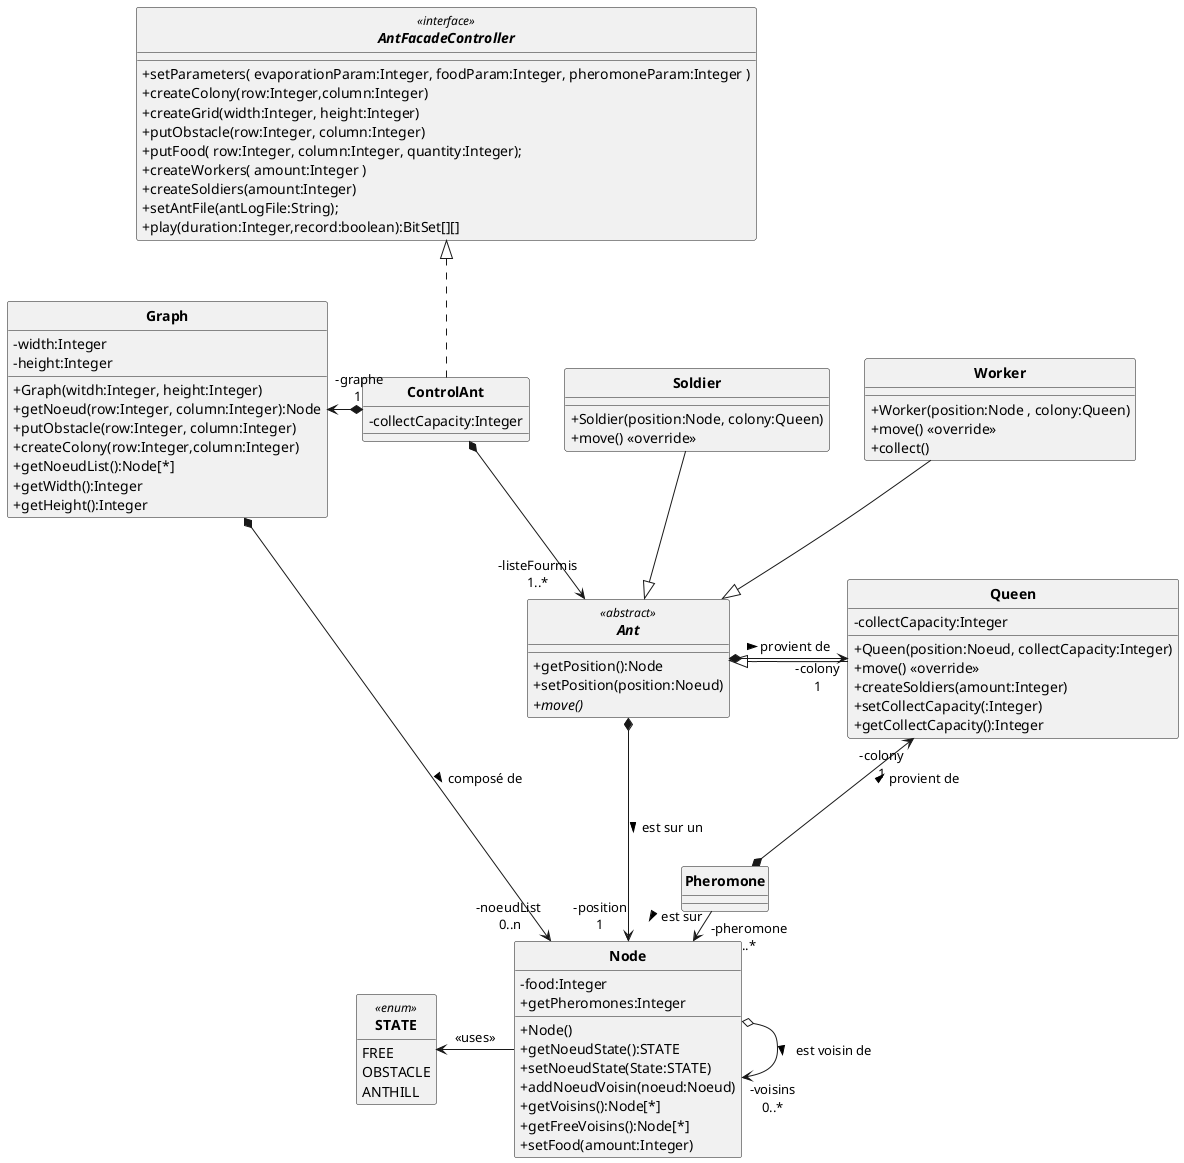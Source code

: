 @startuml
'https://plantuml.com/sequence-diagram
allow_mixing
skinparam style strictuml
skinparam classAttributeIconSize 0
skinparam circledCharacterRadius 0
skinparam circledCharacterFontSize 0
skinparam classFontStyle Bold
'autonumber
hide enum methods

'Controleur
interface AntFacadeController <<interface>> {
    +setParameters( evaporationParam:Integer, foodParam:Integer, pheromoneParam:Integer )
    +createColony(row:Integer,column:Integer)
    +createGrid(width:Integer, height:Integer)
    +putObstacle(row:Integer, column:Integer)
    +putFood( row:Integer, column:Integer, quantity:Integer);
    +createWorkers( amount:Integer )
    +createSoldiers(amount:Integer)
    +setAntFile(antLogFile:String);
    +play(duration:Integer,record:boolean):BitSet[][]
}

class Node {
    -food:Integer
    +Node()
    +getNoeudState():STATE
    +setNoeudState(State:STATE)
    +addNoeudVoisin(noeud:Noeud)
    +getVoisins():Node[*]
    +getFreeVoisins():Node[*]
    +getPheromones:Integer
    +setFood(amount:Integer)
}
enum STATE <<enum>> {
    FREE
    OBSTACLE
    ANTHILL
}

'class Food{
'    -amount:Integer
'    +Food()
'}
class Pheromone{
}


abstract Ant <<abstract>> {
    +getPosition():Node
    +setPosition(position:Noeud)
    {abstract} +move()
}
class Queen{
    -collectCapacity:Integer
    +Queen(position:Noeud, collectCapacity:Integer)
    +move() <<override>>
    +createSoldiers(amount:Integer)
    +setCollectCapacity(:Integer)
    +getCollectCapacity():Integer
}
class Soldier{
    +Soldier(position:Node, colony:Queen)
    +move() <<override>>
}

class Worker {
    +Worker(position:Node , colony:Queen)
    +move() <<override>>
    +collect()
}


class ControlAnt implements AntFacadeController{
    -collectCapacity:Integer
}


class Graph{
 -width:Integer
 -height:Integer
 +Graph(witdh:Integer, height:Integer)
 +getNoeud(row:Integer, column:Integer):Node
 +putObstacle(row:Integer, column:Integer)
 +createColony(row:Integer,column:Integer)
 +getNoeudList():Node[*]
 +getWidth():Integer
 +getHeight():Integer
}


Soldier --|> Ant
Queen -l-|> Ant
Worker --|> Ant

ControlAnt "-graphe\n1 " *-l-> Graph
ControlAnt  *--> "-listeFourmis\n1..*" Ant

Graph *-r-> "-noeudList \n0..n" Node : composé de >
'historique = liste de noeud déjà passé par la fourmi
'"-position 1\n-historique 0..*"
Ant *---> "-position\n1" Node  : est sur un >
Node o-> "-voisins\n0..*"  Node  : est voisin de >

Node -l-> STATE : <<uses>>
'Node --> "-food\n1" Food : contient >

Ant *-> "-colony\n1" Queen : provient de >
Pheromone *-u-> "-colony\n1" Queen : provient de >
Pheromone -> "-pheromone\n..*" Node : est sur >

@enduml